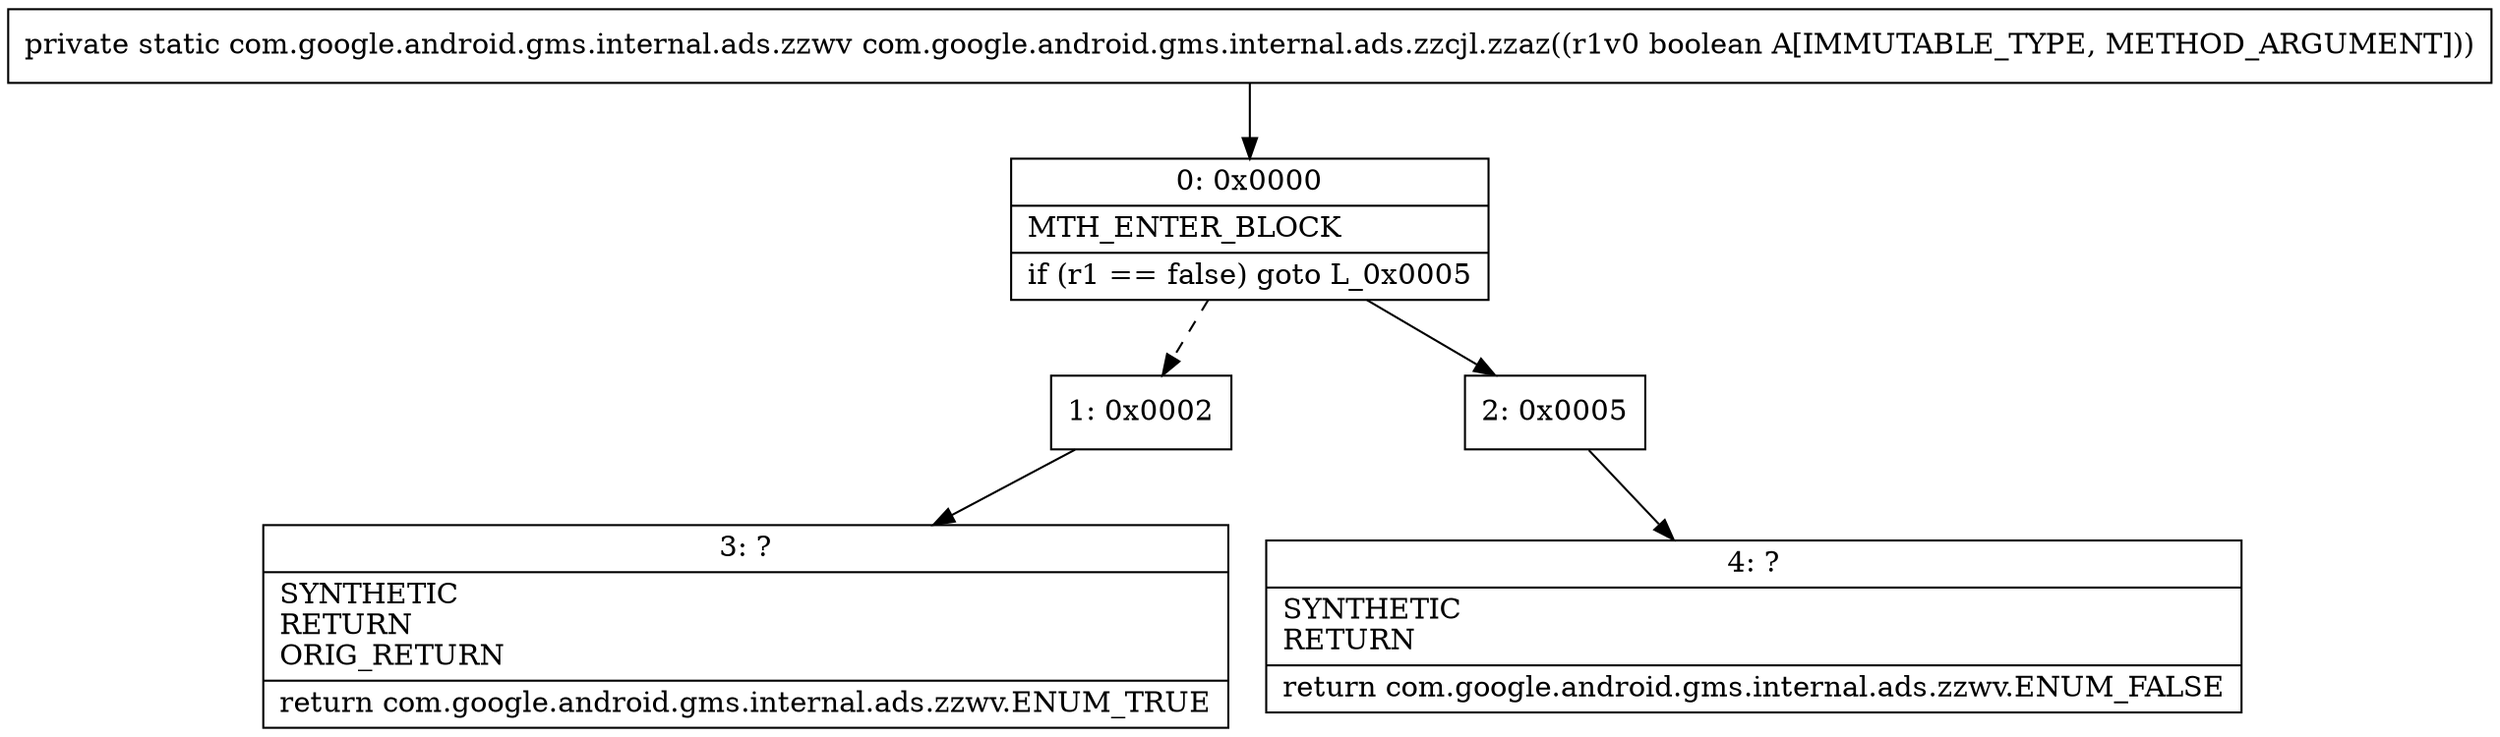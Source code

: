 digraph "CFG forcom.google.android.gms.internal.ads.zzcjl.zzaz(Z)Lcom\/google\/android\/gms\/internal\/ads\/zzwv;" {
Node_0 [shape=record,label="{0\:\ 0x0000|MTH_ENTER_BLOCK\l|if (r1 == false) goto L_0x0005\l}"];
Node_1 [shape=record,label="{1\:\ 0x0002}"];
Node_2 [shape=record,label="{2\:\ 0x0005}"];
Node_3 [shape=record,label="{3\:\ ?|SYNTHETIC\lRETURN\lORIG_RETURN\l|return com.google.android.gms.internal.ads.zzwv.ENUM_TRUE\l}"];
Node_4 [shape=record,label="{4\:\ ?|SYNTHETIC\lRETURN\l|return com.google.android.gms.internal.ads.zzwv.ENUM_FALSE\l}"];
MethodNode[shape=record,label="{private static com.google.android.gms.internal.ads.zzwv com.google.android.gms.internal.ads.zzcjl.zzaz((r1v0 boolean A[IMMUTABLE_TYPE, METHOD_ARGUMENT])) }"];
MethodNode -> Node_0;
Node_0 -> Node_1[style=dashed];
Node_0 -> Node_2;
Node_1 -> Node_3;
Node_2 -> Node_4;
}

